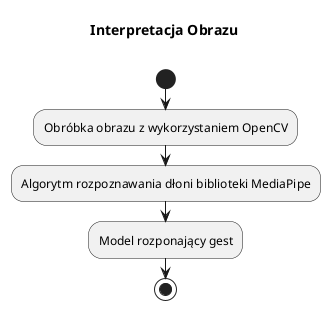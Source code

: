 @startuml

title Interpretacja Obrazu\n

start

:Obróbka obrazu z wykorzystaniem OpenCV;
:Algorytm rozpoznawania dłoni biblioteki MediaPipe;
:Model rozponający gest;

stop

@enduml